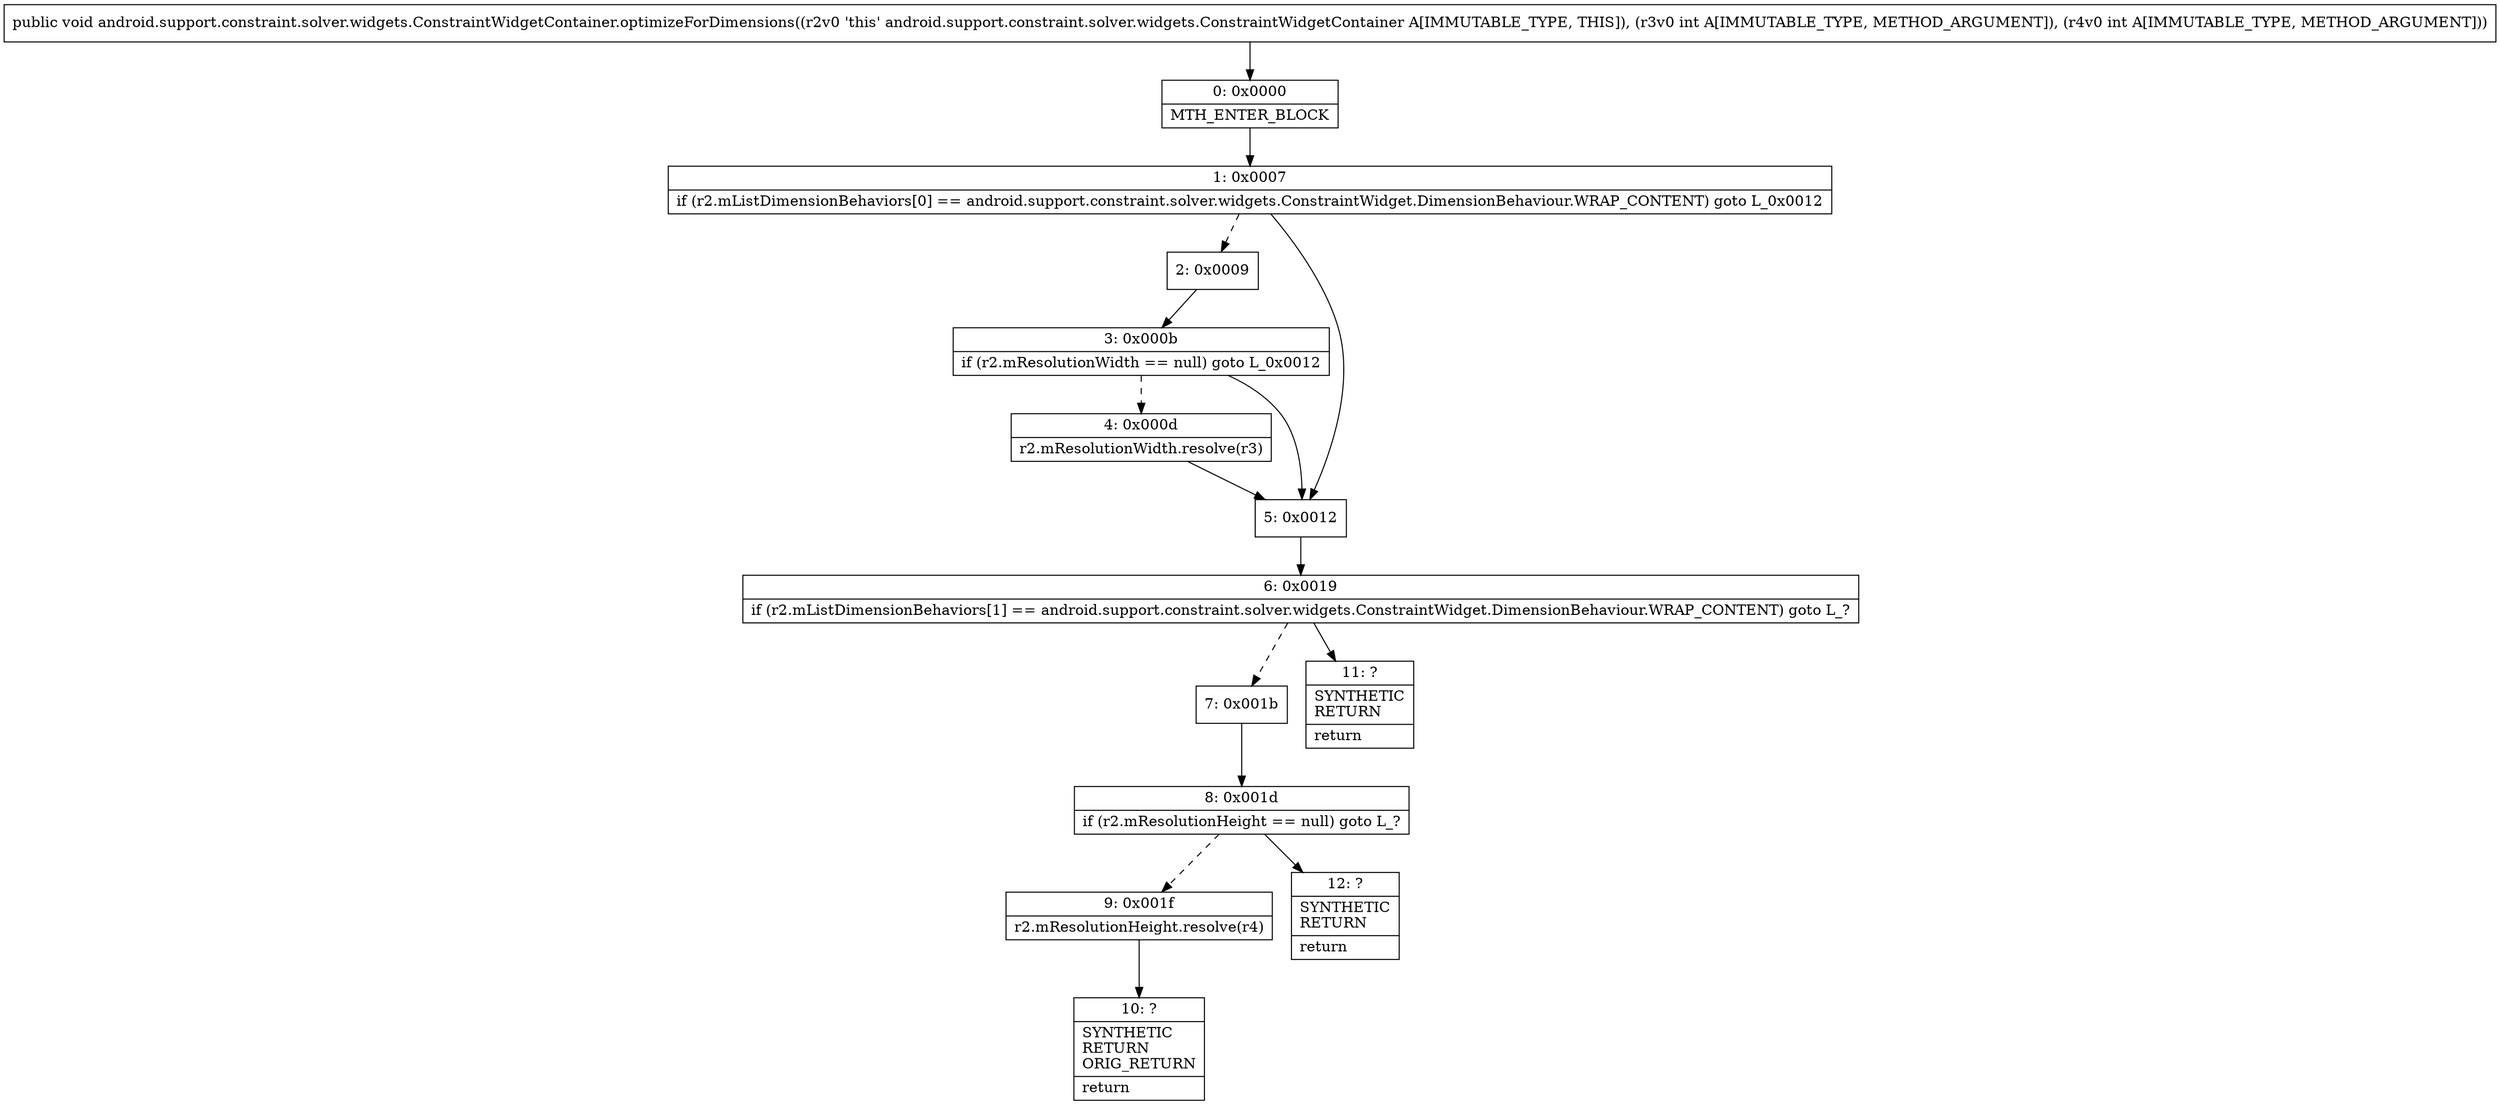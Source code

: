 digraph "CFG forandroid.support.constraint.solver.widgets.ConstraintWidgetContainer.optimizeForDimensions(II)V" {
Node_0 [shape=record,label="{0\:\ 0x0000|MTH_ENTER_BLOCK\l}"];
Node_1 [shape=record,label="{1\:\ 0x0007|if (r2.mListDimensionBehaviors[0] == android.support.constraint.solver.widgets.ConstraintWidget.DimensionBehaviour.WRAP_CONTENT) goto L_0x0012\l}"];
Node_2 [shape=record,label="{2\:\ 0x0009}"];
Node_3 [shape=record,label="{3\:\ 0x000b|if (r2.mResolutionWidth == null) goto L_0x0012\l}"];
Node_4 [shape=record,label="{4\:\ 0x000d|r2.mResolutionWidth.resolve(r3)\l}"];
Node_5 [shape=record,label="{5\:\ 0x0012}"];
Node_6 [shape=record,label="{6\:\ 0x0019|if (r2.mListDimensionBehaviors[1] == android.support.constraint.solver.widgets.ConstraintWidget.DimensionBehaviour.WRAP_CONTENT) goto L_?\l}"];
Node_7 [shape=record,label="{7\:\ 0x001b}"];
Node_8 [shape=record,label="{8\:\ 0x001d|if (r2.mResolutionHeight == null) goto L_?\l}"];
Node_9 [shape=record,label="{9\:\ 0x001f|r2.mResolutionHeight.resolve(r4)\l}"];
Node_10 [shape=record,label="{10\:\ ?|SYNTHETIC\lRETURN\lORIG_RETURN\l|return\l}"];
Node_11 [shape=record,label="{11\:\ ?|SYNTHETIC\lRETURN\l|return\l}"];
Node_12 [shape=record,label="{12\:\ ?|SYNTHETIC\lRETURN\l|return\l}"];
MethodNode[shape=record,label="{public void android.support.constraint.solver.widgets.ConstraintWidgetContainer.optimizeForDimensions((r2v0 'this' android.support.constraint.solver.widgets.ConstraintWidgetContainer A[IMMUTABLE_TYPE, THIS]), (r3v0 int A[IMMUTABLE_TYPE, METHOD_ARGUMENT]), (r4v0 int A[IMMUTABLE_TYPE, METHOD_ARGUMENT])) }"];
MethodNode -> Node_0;
Node_0 -> Node_1;
Node_1 -> Node_2[style=dashed];
Node_1 -> Node_5;
Node_2 -> Node_3;
Node_3 -> Node_4[style=dashed];
Node_3 -> Node_5;
Node_4 -> Node_5;
Node_5 -> Node_6;
Node_6 -> Node_7[style=dashed];
Node_6 -> Node_11;
Node_7 -> Node_8;
Node_8 -> Node_9[style=dashed];
Node_8 -> Node_12;
Node_9 -> Node_10;
}

